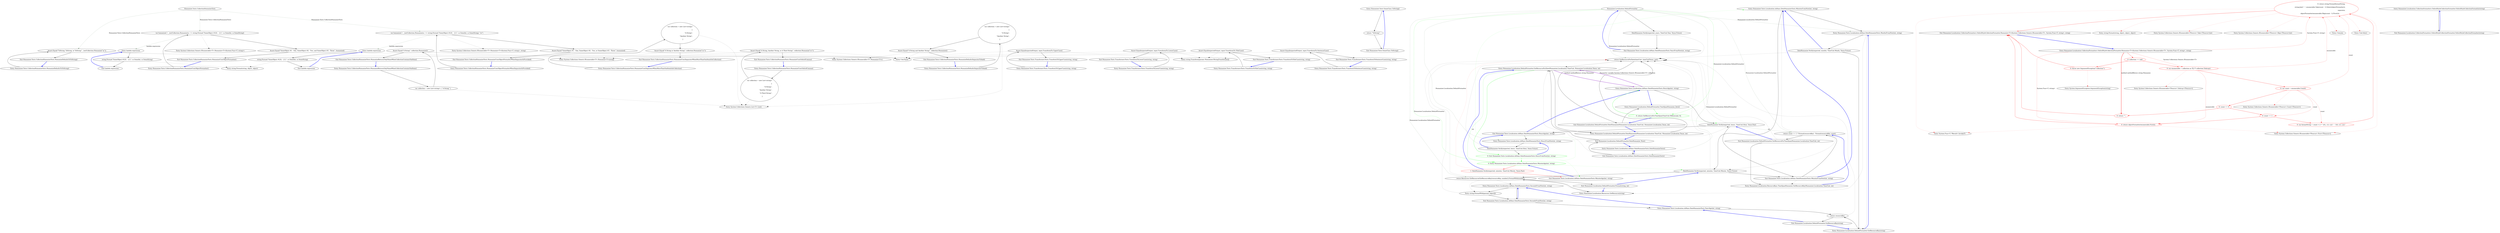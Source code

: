 digraph  {
n43 [label="Humanizer.Tests.CollectionHumanizeTests", span=""];
n0 [cluster="Humanizer.Tests.SomeClass.ToString()", label="Entry Humanizer.Tests.SomeClass.ToString()", span="9-9"];
n1 [cluster="Humanizer.Tests.SomeClass.ToString()", label="return ''ToString'';", span="11-11"];
n2 [cluster="Humanizer.Tests.SomeClass.ToString()", label="Exit Humanizer.Tests.SomeClass.ToString()", span="9-9"];
n3 [cluster="Humanizer.Tests.CollectionHumanizeTests.HumanizeReturnsOnlyNameWhenCollectionContainsOneItem()", label="Entry Humanizer.Tests.CollectionHumanizeTests.HumanizeReturnsOnlyNameWhenCollectionContainsOneItem()", span="19-19"];
n4 [cluster="Humanizer.Tests.CollectionHumanizeTests.HumanizeReturnsOnlyNameWhenCollectionContainsOneItem()", label="var collection = new List<string> { ''A String'' }", span="21-21"];
n5 [cluster="Humanizer.Tests.CollectionHumanizeTests.HumanizeReturnsOnlyNameWhenCollectionContainsOneItem()", label="Assert.Equal(''A String'', collection.Humanize())", span="23-23"];
n7 [cluster="System.Collections.Generic.List<T>.List()", label="Entry System.Collections.Generic.List<T>.List()", span="0-0"];
n6 [cluster="Humanizer.Tests.CollectionHumanizeTests.HumanizeReturnsOnlyNameWhenCollectionContainsOneItem()", label="Exit Humanizer.Tests.CollectionHumanizeTests.HumanizeReturnsOnlyNameWhenCollectionContainsOneItem()", span="19-19"];
n8 [cluster="System.Collections.Generic.IEnumerable<T>.Humanize<T>()", label="Entry System.Collections.Generic.IEnumerable<T>.Humanize<T>()", span="17-17"];
n9 [cluster="Unk.Equal", label="Entry Unk.Equal", span=""];
n10 [cluster="Humanizer.Tests.CollectionHumanizeTests.HumanizeUsesSeparatorWhenMoreThanOneItemIsInCollection()", label="Entry Humanizer.Tests.CollectionHumanizeTests.HumanizeUsesSeparatorWhenMoreThanOneItemIsInCollection()", span="27-27"];
n11 [cluster="Humanizer.Tests.CollectionHumanizeTests.HumanizeUsesSeparatorWhenMoreThanOneItemIsInCollection()", label="var collection = new List<string>\r\n            {\r\n                ''A String'',\r\n                ''Another String'',\r\n            }", span="29-33"];
n12 [cluster="Humanizer.Tests.CollectionHumanizeTests.HumanizeUsesSeparatorWhenMoreThanOneItemIsInCollection()", label="Assert.Equal(''A String or Another String'', collection.Humanize(''or''))", span="35-35"];
n13 [cluster="Humanizer.Tests.CollectionHumanizeTests.HumanizeUsesSeparatorWhenMoreThanOneItemIsInCollection()", label="Exit Humanizer.Tests.CollectionHumanizeTests.HumanizeUsesSeparatorWhenMoreThanOneItemIsInCollection()", span="27-27"];
n14 [cluster="System.Collections.Generic.IEnumerable<T>.Humanize<T>(string)", label="Entry System.Collections.Generic.IEnumerable<T>.Humanize<T>(string)", span="40-40"];
n15 [cluster="Humanizer.Tests.CollectionHumanizeTests.HumanizeDefaultsSeparatorToAnd()", label="Entry Humanizer.Tests.CollectionHumanizeTests.HumanizeDefaultsSeparatorToAnd()", span="39-39"];
n16 [cluster="Humanizer.Tests.CollectionHumanizeTests.HumanizeDefaultsSeparatorToAnd()", label="var collection = new List<string>\r\n            {\r\n                ''A String'',\r\n                ''Another String'',\r\n            }", span="41-45"];
n17 [cluster="Humanizer.Tests.CollectionHumanizeTests.HumanizeDefaultsSeparatorToAnd()", label="Assert.Equal(''A String and Another String'', collection.Humanize())", span="47-47"];
n18 [cluster="Humanizer.Tests.CollectionHumanizeTests.HumanizeDefaultsSeparatorToAnd()", label="Exit Humanizer.Tests.CollectionHumanizeTests.HumanizeDefaultsSeparatorToAnd()", span="39-39"];
n19 [cluster="Humanizer.Tests.CollectionHumanizeTests.HumanizeUsesOxfordComma()", label="Entry Humanizer.Tests.CollectionHumanizeTests.HumanizeUsesOxfordComma()", span="51-51"];
n20 [cluster="Humanizer.Tests.CollectionHumanizeTests.HumanizeUsesOxfordComma()", label="var collection = new List<string>\r\n            {\r\n                ''A String'',\r\n                ''Another String'',\r\n                ''A Third String'',\r\n            }", span="53-58"];
n21 [cluster="Humanizer.Tests.CollectionHumanizeTests.HumanizeUsesOxfordComma()", label="Assert.Equal(''A String, Another String, or A Third String'', collection.Humanize(''or''))", span="60-60"];
n22 [cluster="Humanizer.Tests.CollectionHumanizeTests.HumanizeUsesOxfordComma()", label="Exit Humanizer.Tests.CollectionHumanizeTests.HumanizeUsesOxfordComma()", span="51-51"];
n23 [cluster="Humanizer.Tests.CollectionHumanizeTests.HumanizeDefaultsToToString()", label="Entry Humanizer.Tests.CollectionHumanizeTests.HumanizeDefaultsToToString()", span="71-71"];
n24 [cluster="Humanizer.Tests.CollectionHumanizeTests.HumanizeDefaultsToToString()", label="Assert.Equal(''ToString, ToString, or ToString'', _testCollection.Humanize(''or''))", span="73-73"];
n25 [cluster="Humanizer.Tests.CollectionHumanizeTests.HumanizeDefaultsToToString()", label="Exit Humanizer.Tests.CollectionHumanizeTests.HumanizeDefaultsToToString()", span="71-71"];
n26 [cluster="Humanizer.Tests.CollectionHumanizeTests.HumanizeUsesObjectFormatter()", label="Entry Humanizer.Tests.CollectionHumanizeTests.HumanizeUsesObjectFormatter()", span="77-77"];
n27 [cluster="Humanizer.Tests.CollectionHumanizeTests.HumanizeUsesObjectFormatter()", label="var humanized = _testCollection.Humanize(sc => string.Format(''SomeObject #{0} - {1}'', sc.SomeInt, sc.SomeString))", span="79-79"];
n28 [cluster="Humanizer.Tests.CollectionHumanizeTests.HumanizeUsesObjectFormatter()", label="Assert.Equal(''SomeObject #1 - One, SomeObject #2 - Two, and SomeObject #3 - Three'', humanized)", span="80-80"];
n30 [cluster="System.Collections.Generic.IEnumerable<T>.Humanize<T>(System.Func<T, string>)", label="Entry System.Collections.Generic.IEnumerable<T>.Humanize<T>(System.Func<T, string>)", span="27-27"];
n31 [cluster="lambda expression", label="Entry lambda expression", span="79-79"];
n29 [cluster="Humanizer.Tests.CollectionHumanizeTests.HumanizeUsesObjectFormatter()", label="Exit Humanizer.Tests.CollectionHumanizeTests.HumanizeUsesObjectFormatter()", span="77-77"];
n32 [cluster="lambda expression", label="string.Format(''SomeObject #{0} - {1}'', sc.SomeInt, sc.SomeString)", span="79-79"];
n33 [cluster="lambda expression", label="Exit lambda expression", span="79-79"];
n34 [cluster="string.Format(string, object, object)", label="Entry string.Format(string, object, object)", span="0-0"];
n35 [cluster="Humanizer.Tests.CollectionHumanizeTests.HumanizeUsesObjectFormatterWhenSeparatorIsProvided()", label="Entry Humanizer.Tests.CollectionHumanizeTests.HumanizeUsesObjectFormatterWhenSeparatorIsProvided()", span="84-84"];
n36 [cluster="Humanizer.Tests.CollectionHumanizeTests.HumanizeUsesObjectFormatterWhenSeparatorIsProvided()", label="var humanized = _testCollection.Humanize(sc => string.Format(''SomeObject #{0} - {1}'', sc.SomeInt, sc.SomeString), ''or'')", span="86-86"];
n37 [cluster="Humanizer.Tests.CollectionHumanizeTests.HumanizeUsesObjectFormatterWhenSeparatorIsProvided()", label="Assert.Equal(''SomeObject #1 - One, SomeObject #2 - Two, or SomeObject #3 - Three'', humanized)", span="87-87"];
n39 [cluster="System.Collections.Generic.IEnumerable<T>.Humanize<T>(System.Func<T, string>, string)", label="Entry System.Collections.Generic.IEnumerable<T>.Humanize<T>(System.Func<T, string>, string)", span="51-51"];
n40 [cluster="lambda expression", label="Entry lambda expression", span="86-86"];
n38 [cluster="Humanizer.Tests.CollectionHumanizeTests.HumanizeUsesObjectFormatterWhenSeparatorIsProvided()", label="Exit Humanizer.Tests.CollectionHumanizeTests.HumanizeUsesObjectFormatterWhenSeparatorIsProvided()", span="84-84"];
n41 [cluster="lambda expression", label="string.Format(''SomeObject #{0} - {1}'', sc.SomeInt, sc.SomeString)", span="86-86"];
n42 [cluster="lambda expression", label="Exit lambda expression", span="86-86"];
m0_18 [cluster="Humanizer.Tests.Localisation.zhHans.DateHumanizeTests.MinutesFromNow(int, string)", file="DefaultCollectionFormatter.cs", label="Entry Humanizer.Tests.Localisation.zhHans.DateHumanizeTests.MinutesFromNow(int, string)", span="55-55"];
m0_24 [cluster="Humanizer.Tests.Localisation.zhHans.DateHumanizeTests.MonthsFromNow(int, string)", file="DefaultCollectionFormatter.cs", label="Entry Humanizer.Tests.Localisation.zhHans.DateHumanizeTests.MonthsFromNow(int, string)", span="71-71"];
m0_25 [cluster="Humanizer.Tests.Localisation.zhHans.DateHumanizeTests.MonthsFromNow(int, string)", file="DefaultCollectionFormatter.cs", label="DateHumanize.Verify(expected, months, TimeUnit.Month, Tense.Future)", span="73-73"];
m0_30 [cluster="Humanizer.Tests.Localisation.zhHans.DateHumanizeTests.SecondsFromNow(int, string)", file="DefaultCollectionFormatter.cs", label="Entry Humanizer.Tests.Localisation.zhHans.DateHumanizeTests.SecondsFromNow(int, string)", span="87-87"];
m0_32 [cluster="Humanizer.Tests.Localisation.zhHans.DateHumanizeTests.SecondsFromNow(int, string)", file="DefaultCollectionFormatter.cs", label="Exit Humanizer.Tests.Localisation.zhHans.DateHumanizeTests.SecondsFromNow(int, string)", span="87-87"];
m0_33 [cluster="Humanizer.Tests.Localisation.zhHans.DateHumanizeTests.YearsAgo(int, string)", file="DefaultCollectionFormatter.cs", label="Entry Humanizer.Tests.Localisation.zhHans.DateHumanizeTests.YearsAgo(int, string)", span="95-95"];
m0_31 [cluster="string.FormatWith(params object[])", file="DefaultCollectionFormatter.cs", label="Entry string.FormatWith(params object[])", span="15-15"];
m0_21 [cluster="Humanizer.Localisation.DefaultFormatter.GetResourceForTimeSpan(Humanizer.Localisation.TimeUnit, int)", file="DefaultCollectionFormatter.cs", label="return count == 1 ? Format(resourceKey) : Format(resourceKey, count);", span="44-44"];
m0_22 [cluster="Humanizer.Localisation.DefaultFormatter.GetResourceForTimeSpan(Humanizer.Localisation.TimeUnit, int)", file="DefaultCollectionFormatter.cs", label="Exit Humanizer.Localisation.DefaultFormatter.GetResourceForTimeSpan(Humanizer.Localisation.TimeUnit, int)", span="41-41"];
m0_23 [cluster="Humanizer.Localisation.ResourceKeys.TimeSpanHumanize.GetResourceKey(Humanizer.Localisation.TimeUnit, int)", file="DefaultCollectionFormatter.cs", label="Entry Humanizer.Localisation.ResourceKeys.TimeSpanHumanize.GetResourceKey(Humanizer.Localisation.TimeUnit, int)", span="19-19"];
m0_2 [cluster="Humanizer.Localisation.DefaultFormatter.DateHumanize_Now()", file="DefaultCollectionFormatter.cs", label="Exit Humanizer.Localisation.DefaultFormatter.DateHumanize_Now()", span="11-11"];
m0_3 [cluster="Humanizer.Localisation.DefaultFormatter.GetResourceForDate(Humanizer.Localisation.TimeUnit, Humanizer.Localisation.Tense, int)", file="DefaultCollectionFormatter.cs", label="Entry Humanizer.Localisation.DefaultFormatter.GetResourceForDate(Humanizer.Localisation.TimeUnit, Humanizer.Localisation.Tense, int)", span="35-35"];
m0_4 [cluster="Humanizer.Localisation.DefaultFormatter.DateHumanize(Humanizer.Localisation.TimeUnit, Humanizer.Localisation.Tense, int)", file="DefaultCollectionFormatter.cs", label="Entry Humanizer.Localisation.DefaultFormatter.DateHumanize(Humanizer.Localisation.TimeUnit, Humanizer.Localisation.Tense, int)", span="16-16"];
m0_11 [cluster="Humanizer.Tests.Localisation.zhHans.DateHumanizeTests.HoursAgo(int, string)", file="DefaultCollectionFormatter.cs", label="Exit Humanizer.Tests.Localisation.zhHans.DateHumanizeTests.HoursAgo(int, string)", span="30-30"];
m0_12 [cluster="Humanizer.Tests.Localisation.zhHans.DateHumanizeTests.HoursFromNow(int, string)", file="DefaultCollectionFormatter.cs", label="Entry Humanizer.Tests.Localisation.zhHans.DateHumanizeTests.HoursFromNow(int, string)", span="38-38"];
m0_13 [cluster="Humanizer.Tests.Localisation.zhHans.DateHumanizeTests.HoursFromNow(int, string)", file="DefaultCollectionFormatter.cs", label="DateHumanize.Verify(expected, hours, TimeUnit.Hour, Tense.Future)", span="40-40"];
m0_26 [cluster="Humanizer.Localisation.DefaultFormatter.GetResourceKey(string)", file="DefaultCollectionFormatter.cs", label="Entry Humanizer.Localisation.DefaultFormatter.GetResourceKey(string)", span="62-62"];
m0_0 [cluster="Humanizer.Tests.Localisation.zhHans.DateHumanizeTests.DateHumanizeTests()", file="DefaultCollectionFormatter.cs", label="Entry Humanizer.Tests.Localisation.zhHans.DateHumanizeTests.DateHumanizeTests()", span="7-7"];
m0_1 [cluster="Humanizer.Tests.Localisation.zhHans.DateHumanizeTests.DateHumanizeTests()", file="DefaultCollectionFormatter.cs", label="Exit Humanizer.Tests.Localisation.zhHans.DateHumanizeTests.DateHumanizeTests()", span="7-7"];
m0_27 [cluster="Humanizer.Localisation.Resources.GetResource(string)", file="DefaultCollectionFormatter.cs", label="Entry Humanizer.Localisation.Resources.GetResource(string)", span="16-16"];
m0_28 [cluster="Humanizer.Localisation.DefaultFormatter.Format(string, int)", file="DefaultCollectionFormatter.cs", label="return Resources.GetResource(GetResourceKey(resourceKey, number)).FormatWith(number);", span="54-54"];
m0_29 [cluster="Humanizer.Localisation.DefaultFormatter.Format(string, int)", file="DefaultCollectionFormatter.cs", label="Exit Humanizer.Localisation.DefaultFormatter.Format(string, int)", span="52-52"];
m0_5 [cluster="Humanizer.Localisation.DefaultFormatter.DateHumanize(Humanizer.Localisation.TimeUnit, Humanizer.Localisation.Tense, int)", file="DefaultCollectionFormatter.cs", label="return GetResourceForDate(timeUnit, timeUnitTense, unit);", span="18-18"];
m0_36 [cluster="Humanizer.Tests.Localisation.zhHans.DateHumanizeTests.YearsFromNow(int, string)", file="DefaultCollectionFormatter.cs", label="Humanizer.Localisation.DefaultFormatter", span=""];
m0_37 [cluster="Humanizer.Tests.Localisation.zhHans.DateHumanizeTests.YearsFromNow(int, string)", file="DefaultCollectionFormatter.cs", label="DateHumanize.Verify(expected, years, TimeUnit.Year, Tense.Future)", span="105-105"];
m0_38 [cluster="Humanizer.Tests.Localisation.zhHans.DateHumanizeTests.YearsFromNow(int, string)", file="DefaultCollectionFormatter.cs", label="Exit Humanizer.Tests.Localisation.zhHans.DateHumanizeTests.YearsFromNow(int, string)", span="103-103"];
m0_17 [cluster="Humanizer.Tests.Localisation.zhHans.DateHumanizeTests.MinutesAgo(int, string)", file="DefaultCollectionFormatter.cs", label="Exit Humanizer.Tests.Localisation.zhHans.DateHumanizeTests.MinutesAgo(int, string)", span="47-47"];
m0_6 [cluster="Humanizer.Localisation.DefaultFormatter.DateHumanize(Humanizer.Localisation.TimeUnit, Humanizer.Localisation.Tense, int)", file="DefaultCollectionFormatter.cs", label="Exit Humanizer.Localisation.DefaultFormatter.DateHumanize(Humanizer.Localisation.TimeUnit, Humanizer.Localisation.Tense, int)", span="16-16"];
m0_7 [cluster="Humanizer.Localisation.DefaultFormatter.TimeSpanHumanize_Zero()", file="DefaultCollectionFormatter.cs", label="Entry Humanizer.Localisation.DefaultFormatter.TimeSpanHumanize_Zero()", span="25-25"];
m0_8 [cluster="Humanizer.Localisation.DefaultFormatter.TimeSpanHumanize_Zero()", color=green, community=0, file="DefaultCollectionFormatter.cs", label="0: return GetResourceForTimeSpan(TimeUnit.Millisecond, 0);", span="27-27"];
m0_9 [cluster="Humanizer.Tests.Localisation.zhHans.DateHumanizeTests.HoursAgo(int, string)", file="DefaultCollectionFormatter.cs", label="Entry Humanizer.Tests.Localisation.zhHans.DateHumanizeTests.HoursAgo(int, string)", span="30-30"];
m0_14 [cluster="Humanizer.Tests.Localisation.zhHans.DateHumanizeTests.HoursFromNow(int, string)", color=green, community=0, file="DefaultCollectionFormatter.cs", label="0: Exit Humanizer.Tests.Localisation.zhHans.DateHumanizeTests.HoursFromNow(int, string)", span="38-38"];
m0_15 [cluster="Humanizer.Tests.Localisation.zhHans.DateHumanizeTests.MinutesAgo(int, string)", color=green, community=0, file="DefaultCollectionFormatter.cs", label="0: Entry Humanizer.Tests.Localisation.zhHans.DateHumanizeTests.MinutesAgo(int, string)", span="47-47"];
m0_16 [cluster="Humanizer.Tests.Localisation.zhHans.DateHumanizeTests.MinutesAgo(int, string)", color=red, community=0, file="DefaultCollectionFormatter.cs", label="1: DateHumanize.Verify(expected, minutes, TimeUnit.Minute, Tense.Past)", span="49-49"];
m0_34 [cluster="Humanizer.Localisation.DefaultFormatter.GetResourceKey(string)", file="DefaultCollectionFormatter.cs", label="return resourceKey;", span="64-64"];
m0_35 [cluster="Humanizer.Localisation.DefaultFormatter.GetResourceKey(string)", file="DefaultCollectionFormatter.cs", label="Exit Humanizer.Localisation.DefaultFormatter.GetResourceKey(string)", span="62-62"];
m0_19 [cluster="Humanizer.Tests.Localisation.zhHans.DateHumanizeTests.MinutesFromNow(int, string)", file="DefaultCollectionFormatter.cs", label="DateHumanize.Verify(expected, minutes, TimeUnit.Minute, Tense.Future)", span="57-57"];
m0_10 [cluster="Humanizer.Tests.Localisation.zhHans.DateHumanizeTests.HoursAgo(int, string)", file="DefaultCollectionFormatter.cs", label="DateHumanize.Verify(expected, hours, TimeUnit.Hour, Tense.Past)", span="32-32"];
m0_20 [cluster="Humanizer.Tests.Localisation.zhHans.DateHumanizeTests.MinutesFromNow(int, string)", file="DefaultCollectionFormatter.cs", label="Exit Humanizer.Tests.Localisation.zhHans.DateHumanizeTests.MinutesFromNow(int, string)", span="55-55"];
m1_23 [cluster="string.Format(string, object, object, object)", file="OxfordStyleCollectionFormatter.cs", label="Entry string.Format(string, object, object, object)", span="0-0"];
m1_19 [cluster="System.Collections.Generic.IEnumerable<TSource>.Take<TSource>(int)", file="OxfordStyleCollectionFormatter.cs", label="Entry System.Collections.Generic.IEnumerable<TSource>.Take<TSource>(int)", span="0-0"];
m1_22 [cluster="System.Collections.Generic.IEnumerable<TSource>.Skip<TSource>(int)", file="OxfordStyleCollectionFormatter.cs", label="Entry System.Collections.Generic.IEnumerable<TSource>.Skip<TSource>(int)", span="0-0"];
m1_18 [cluster="System.Func<T, TResult>.Invoke(T)", file="OxfordStyleCollectionFormatter.cs", label="Entry System.Func<T, TResult>.Invoke(T)", span="0-0"];
m1_14 [cluster="System.ArgumentException.ArgumentException(string)", file="OxfordStyleCollectionFormatter.cs", label="Entry System.ArgumentException.ArgumentException(string)", span="0-0"];
m1_2 [cluster="Humanizer.Localisation.CollectionFormatters.OxfordStyleCollectionFormatter.Humanize<T>(System.Collections.Generic.IEnumerable<T>, System.Func<T, string>, string)", file="OxfordStyleCollectionFormatter.cs", label="Entry Humanizer.Localisation.CollectionFormatters.OxfordStyleCollectionFormatter.Humanize<T>(System.Collections.Generic.IEnumerable<T>, System.Func<T, string>, string)", span="13-13"];
m1_3 [cluster="Humanizer.Localisation.CollectionFormatters.OxfordStyleCollectionFormatter.Humanize<T>(System.Collections.Generic.IEnumerable<T>, System.Func<T, string>, string)", color=red, community=0, file="OxfordStyleCollectionFormatter.cs", label="0: collection == null", span="15-15"];
m1_5 [cluster="Humanizer.Localisation.CollectionFormatters.OxfordStyleCollectionFormatter.Humanize<T>(System.Collections.Generic.IEnumerable<T>, System.Func<T, string>, string)", color=red, community=0, file="OxfordStyleCollectionFormatter.cs", label="0: var enumerable = collection as T[] ?? collection.ToArray()", span="18-18"];
m1_10 [cluster="Humanizer.Localisation.CollectionFormatters.OxfordStyleCollectionFormatter.Humanize<T>(System.Collections.Generic.IEnumerable<T>, System.Func<T, string>, string)", color=red, community=0, file="OxfordStyleCollectionFormatter.cs", label="0: return objectFormatter(enumerable.First());", span="26-26"];
m1_12 [cluster="Humanizer.Localisation.CollectionFormatters.OxfordStyleCollectionFormatter.Humanize<T>(System.Collections.Generic.IEnumerable<T>, System.Func<T, string>, string)", color=red, community=1, file="OxfordStyleCollectionFormatter.cs", label="0: return string.Format(formatString,\r\n                string.Join('', '', enumerable.Take(count - 1).Select(objectFormatter)),\r\n                separator,\r\n                objectFormatter(enumerable.Skip(count - 1).First()));", span="30-33"];
m1_4 [cluster="Humanizer.Localisation.CollectionFormatters.OxfordStyleCollectionFormatter.Humanize<T>(System.Collections.Generic.IEnumerable<T>, System.Func<T, string>, string)", color=red, community=0, file="OxfordStyleCollectionFormatter.cs", label="0: throw new ArgumentException(''collection'');", span="16-16"];
m1_6 [cluster="Humanizer.Localisation.CollectionFormatters.OxfordStyleCollectionFormatter.Humanize<T>(System.Collections.Generic.IEnumerable<T>, System.Func<T, string>, string)", color=red, community=0, file="OxfordStyleCollectionFormatter.cs", label="0: var count = enumerable.Count()", span="20-20"];
m1_7 [cluster="Humanizer.Localisation.CollectionFormatters.OxfordStyleCollectionFormatter.Humanize<T>(System.Collections.Generic.IEnumerable<T>, System.Func<T, string>, string)", color=red, community=0, file="OxfordStyleCollectionFormatter.cs", label="0: count == 0", span="22-22"];
m1_9 [cluster="Humanizer.Localisation.CollectionFormatters.OxfordStyleCollectionFormatter.Humanize<T>(System.Collections.Generic.IEnumerable<T>, System.Func<T, string>, string)", color=red, community=0, file="OxfordStyleCollectionFormatter.cs", label="0: count == 1", span="25-25"];
m1_11 [cluster="Humanizer.Localisation.CollectionFormatters.OxfordStyleCollectionFormatter.Humanize<T>(System.Collections.Generic.IEnumerable<T>, System.Func<T, string>, string)", color=red, community=0, file="OxfordStyleCollectionFormatter.cs", label="0: var formatString = count > 2 ? ''{0}, {1} {2}'' : ''{0} {1} {2}''", span="28-28"];
m1_8 [cluster="Humanizer.Localisation.CollectionFormatters.OxfordStyleCollectionFormatter.Humanize<T>(System.Collections.Generic.IEnumerable<T>, System.Func<T, string>, string)", color=red, community=0, file="OxfordStyleCollectionFormatter.cs", label="0: return '''';", span="23-23"];
m1_13 [cluster="Humanizer.Localisation.CollectionFormatters.OxfordStyleCollectionFormatter.Humanize<T>(System.Collections.Generic.IEnumerable<T>, System.Func<T, string>, string)", file="OxfordStyleCollectionFormatter.cs", label="Exit Humanizer.Localisation.CollectionFormatters.OxfordStyleCollectionFormatter.Humanize<T>(System.Collections.Generic.IEnumerable<T>, System.Func<T, string>, string)", span="13-13"];
m1_21 [cluster="Unk.Join", file="OxfordStyleCollectionFormatter.cs", label="Entry Unk.Join", span=""];
m1_17 [cluster="System.Collections.Generic.IEnumerable<TSource>.First<TSource>()", file="OxfordStyleCollectionFormatter.cs", label="Entry System.Collections.Generic.IEnumerable<TSource>.First<TSource>()", span="0-0"];
m1_15 [cluster="System.Collections.Generic.IEnumerable<TSource>.ToArray<TSource>()", file="OxfordStyleCollectionFormatter.cs", label="Entry System.Collections.Generic.IEnumerable<TSource>.ToArray<TSource>()", span="0-0"];
m1_0 [cluster="Humanizer.Localisation.CollectionFormatters.OxfordStyleCollectionFormatter.OxfordStyleCollectionFormatter(string)", file="OxfordStyleCollectionFormatter.cs", label="Entry Humanizer.Localisation.CollectionFormatters.OxfordStyleCollectionFormatter.OxfordStyleCollectionFormatter(string)", span="8-8"];
m1_1 [cluster="Humanizer.Localisation.CollectionFormatters.OxfordStyleCollectionFormatter.OxfordStyleCollectionFormatter(string)", file="OxfordStyleCollectionFormatter.cs", label="Exit Humanizer.Localisation.CollectionFormatters.OxfordStyleCollectionFormatter.OxfordStyleCollectionFormatter(string)", span="8-8"];
m1_16 [cluster="System.Collections.Generic.IEnumerable<TSource>.Count<TSource>()", file="OxfordStyleCollectionFormatter.cs", label="Entry System.Collections.Generic.IEnumerable<TSource>.Count<TSource>()", span="0-0"];
m1_20 [cluster="Unk.Select", file="OxfordStyleCollectionFormatter.cs", label="Entry Unk.Select", span=""];
m3_11 [cluster="Humanizer.Tests.TransformersTests.TransformToUpperCase(string, string)", file="StringHumanizeTests.cs", label="Entry Humanizer.Tests.TransformersTests.TransformToUpperCase(string, string)", span="43-43"];
m3_12 [cluster="Humanizer.Tests.TransformersTests.TransformToUpperCase(string, string)", file="StringHumanizeTests.cs", label="Assert.Equal(expectedOutput, input.Transform(To.UpperCase))", span="45-45"];
m3_13 [cluster="Humanizer.Tests.TransformersTests.TransformToUpperCase(string, string)", file="StringHumanizeTests.cs", label="Exit Humanizer.Tests.TransformersTests.TransformToUpperCase(string, string)", span="43-43"];
m3_3 [cluster="string.Transform(params Humanizer.IStringTransformer[])", file="StringHumanizeTests.cs", label="Entry string.Transform(params Humanizer.IStringTransformer[])", span="15-15"];
m3_5 [cluster="Humanizer.Tests.TransformersTests.TransformToLowerCase(string, string)", file="StringHumanizeTests.cs", label="Entry Humanizer.Tests.TransformersTests.TransformToLowerCase(string, string)", span="25-25"];
m3_6 [cluster="Humanizer.Tests.TransformersTests.TransformToLowerCase(string, string)", file="StringHumanizeTests.cs", label="Assert.Equal(expectedOutput, input.Transform(To.LowerCase))", span="27-27"];
m3_7 [cluster="Humanizer.Tests.TransformersTests.TransformToLowerCase(string, string)", file="StringHumanizeTests.cs", label="Exit Humanizer.Tests.TransformersTests.TransformToLowerCase(string, string)", span="25-25"];
m3_0 [cluster="Humanizer.Tests.TransformersTests.TransformToTitleCase(string, string)", file="StringHumanizeTests.cs", label="Entry Humanizer.Tests.TransformersTests.TransformToTitleCase(string, string)", span="15-15"];
m3_1 [cluster="Humanizer.Tests.TransformersTests.TransformToTitleCase(string, string)", file="StringHumanizeTests.cs", label="Assert.Equal(expectedOutput, input.Transform(To.TitleCase))", span="17-17"];
m3_2 [cluster="Humanizer.Tests.TransformersTests.TransformToTitleCase(string, string)", file="StringHumanizeTests.cs", label="Exit Humanizer.Tests.TransformersTests.TransformToTitleCase(string, string)", span="15-15"];
m3_8 [cluster="Humanizer.Tests.TransformersTests.TransformToSentenceCase(string, string)", file="StringHumanizeTests.cs", label="Entry Humanizer.Tests.TransformersTests.TransformToSentenceCase(string, string)", span="34-34"];
m3_9 [cluster="Humanizer.Tests.TransformersTests.TransformToSentenceCase(string, string)", file="StringHumanizeTests.cs", label="Assert.Equal(expectedOutput, input.Transform(To.SentenceCase))", span="36-36"];
m3_10 [cluster="Humanizer.Tests.TransformersTests.TransformToSentenceCase(string, string)", file="StringHumanizeTests.cs", label="Exit Humanizer.Tests.TransformersTests.TransformToSentenceCase(string, string)", span="34-34"];
n43 -> n24  [color=darkseagreen4, key=1, label="Humanizer.Tests.CollectionHumanizeTests", style=dashed];
n43 -> n27  [color=darkseagreen4, key=1, label="Humanizer.Tests.CollectionHumanizeTests", style=dashed];
n43 -> n36  [color=darkseagreen4, key=1, label="Humanizer.Tests.CollectionHumanizeTests", style=dashed];
n0 -> n1  [key=0, style=solid];
n1 -> n2  [key=0, style=solid];
n2 -> n0  [color=blue, key=0, style=bold];
n3 -> n4  [key=0, style=solid];
n4 -> n5  [key=0, style=solid];
n4 -> n7  [key=2, style=dotted];
n5 -> n6  [key=0, style=solid];
n5 -> n8  [key=2, style=dotted];
n5 -> n9  [key=2, style=dotted];
n6 -> n3  [color=blue, key=0, style=bold];
n10 -> n11  [key=0, style=solid];
n11 -> n12  [key=0, style=solid];
n11 -> n7  [key=2, style=dotted];
n12 -> n13  [key=0, style=solid];
n12 -> n14  [key=2, style=dotted];
n12 -> n9  [key=2, style=dotted];
n13 -> n10  [color=blue, key=0, style=bold];
n15 -> n16  [key=0, style=solid];
n16 -> n17  [key=0, style=solid];
n16 -> n7  [key=2, style=dotted];
n17 -> n18  [key=0, style=solid];
n17 -> n8  [key=2, style=dotted];
n17 -> n9  [key=2, style=dotted];
n18 -> n15  [color=blue, key=0, style=bold];
n19 -> n20  [key=0, style=solid];
n20 -> n21  [key=0, style=solid];
n20 -> n7  [key=2, style=dotted];
n21 -> n22  [key=0, style=solid];
n21 -> n14  [key=2, style=dotted];
n21 -> n9  [key=2, style=dotted];
n22 -> n19  [color=blue, key=0, style=bold];
n23 -> n24  [key=0, style=solid];
n24 -> n25  [key=0, style=solid];
n24 -> n14  [key=2, style=dotted];
n24 -> n9  [key=2, style=dotted];
n25 -> n23  [color=blue, key=0, style=bold];
n26 -> n27  [key=0, style=solid];
n27 -> n28  [key=0, style=solid];
n27 -> n30  [key=2, style=dotted];
n27 -> n31  [color=darkseagreen4, key=1, label="lambda expression", style=dashed];
n28 -> n29  [key=0, style=solid];
n28 -> n9  [key=2, style=dotted];
n31 -> n32  [key=0, style=solid];
n29 -> n26  [color=blue, key=0, style=bold];
n32 -> n33  [key=0, style=solid];
n32 -> n34  [key=2, style=dotted];
n33 -> n31  [color=blue, key=0, style=bold];
n35 -> n36  [key=0, style=solid];
n36 -> n37  [key=0, style=solid];
n36 -> n39  [key=2, style=dotted];
n36 -> n40  [color=darkseagreen4, key=1, label="lambda expression", style=dashed];
n37 -> n38  [key=0, style=solid];
n37 -> n9  [key=2, style=dotted];
n40 -> n41  [key=0, style=solid];
n38 -> n35  [color=blue, key=0, style=bold];
n41 -> n42  [key=0, style=solid];
n41 -> n34  [key=2, style=dotted];
n42 -> n40  [color=blue, key=0, style=bold];
m0_18 -> m0_24  [key=0, style=solid];
m0_18 -> m0_19  [key=0, style=solid];
m0_24 -> m0_25  [key=0, style=solid];
m0_24 -> m0_26  [key=2, style=dotted];
m0_24 -> m0_27  [key=2, style=dotted];
m0_25 -> m0_18  [color=blue, key=0, style=bold];
m0_25 -> m0_26  [key=0, style=solid];
m0_25 -> m0_5  [key=2, style=dotted];
m0_30 -> m0_32  [key=0, style=solid];
m0_30 -> m0_31  [key=0, style=solid];
m0_32 -> m0_33  [key=0, style=solid];
m0_32 -> m0_30  [color=blue, key=0, style=bold];
m0_33 -> m0_30  [color=blue, key=0, style=bold];
m0_33 -> m0_34  [key=0, style=solid];
m0_31 -> m0_32  [key=0, style=solid];
m0_31 -> m0_5  [key=2, style=dotted];
m0_21 -> m0_22  [key=0, style=solid];
m0_21 -> m0_18  [key=2, style=dotted];
m0_21 -> m0_19  [key=2, style=dotted];
m0_22 -> m0_23  [key=0, style=solid];
m0_22 -> m0_5  [key=2, style=dotted];
m0_22 -> m0_10  [color=blue, key=0, style=bold];
m0_23 -> m0_21  [color=blue, key=0, style=bold];
m0_2 -> m0_3  [key=0, style=solid];
m0_2 -> m0_0  [color=blue, key=0, style=bold];
m0_3 -> m0_4  [key=0, style=solid];
m0_3 -> m0_5  [key=2, style=dotted];
m0_3 -> m0_9  [color=darkorchid, key=3, label="method methodReturn string Humanize", style=bold];
m0_3 -> m0_14  [color=green, key=0, style=solid];
m0_3 -> m0_15  [color=green, key=1, label=int, style=dashed];
m0_4 -> m0_2  [color=blue, key=0, style=bold];
m0_4 -> m0_5  [key=0, style=solid];
m0_11 -> m0_12  [key=0, style=solid];
m0_11 -> m0_9  [color=blue, key=0, style=bold];
m0_12 -> m0_10  [key=2, style=dotted];
m0_12 -> m0_13  [key=0, style=solid];
m0_13 -> m0_11  [color=blue, key=0, style=bold];
m0_13 -> m0_14  [key=0, style=solid];
m0_13 -> m0_5  [key=2, style=dotted];
m0_26 -> m0_24  [color=blue, key=0, style=bold];
m0_26 -> m0_34  [key=0, style=solid];
m0_0 -> m0_1  [key=0, style=solid];
m0_1 -> m0_3  [key=2, style=dotted];
m0_1 -> m0_2  [key=0, style=solid];
m0_1 -> m0_0  [color=blue, key=0, style=bold];
m0_27 -> m0_28  [key=0, style=solid];
m0_28 -> m0_29  [key=0, style=solid];
m0_28 -> m0_5  [key=2, style=dotted];
m0_28 -> m0_30  [key=2, style=dotted];
m0_28 -> m0_27  [key=2, style=dotted];
m0_28 -> m0_31  [key=2, style=dotted];
m0_29 -> m0_27  [color=blue, key=0, style=bold];
m0_29 -> m0_19  [color=blue, key=0, style=bold];
m0_5 -> m0_3  [key=2, style=dotted];
m0_5 -> m0_6  [key=0, style=solid];
m0_36 -> m0_37  [key=0, style=solid];
m0_36 -> m0_8  [color=green, key=1, label="Humanizer.Localisation.DefaultFormatter", style=dashed];
m0_36 -> m0_15  [color=green, key=1, label="Humanizer.Localisation.DefaultFormatter", style=dashed];
m0_36 -> m0_1  [color=darkseagreen4, key=1, label="Humanizer.Localisation.DefaultFormatter", style=dashed];
m0_36 -> m0_5  [color=darkseagreen4, key=1, label="Humanizer.Localisation.DefaultFormatter", style=dashed];
m0_36 -> m0_12  [color=darkseagreen4, key=1, label="Humanizer.Localisation.DefaultFormatter", style=dashed];
m0_36 -> m0_21  [color=darkseagreen4, key=1, label="Humanizer.Localisation.DefaultFormatter", style=dashed];
m0_36 -> m0_24  [color=darkseagreen4, key=1, label="Humanizer.Localisation.DefaultFormatter", style=dashed];
m0_36 -> m0_28  [color=darkseagreen4, key=1, label="Humanizer.Localisation.DefaultFormatter", style=dashed];
m0_37 -> m0_38  [key=0, style=solid];
m0_37 -> m0_5  [key=2, style=dotted];
m0_38 -> m0_36  [color=blue, key=0, style=bold];
m0_17 -> m0_15  [color=blue, key=0, style=bold];
m0_6 -> m0_7  [key=0, style=solid];
m0_6 -> m0_4  [color=blue, key=0, style=bold];
m0_7 -> m0_8  [color=green, key=0, style=solid];
m0_7 -> m0_5  [key=2, style=dotted];
m0_8 -> m0_6  [color=blue, key=0, style=bold];
m0_8 -> m0_9  [color=green, key=0, style=solid];
m0_8 -> m0_10  [color=green, key=2, style=dotted];
m0_9 -> m0_7  [color=blue, key=0, style=bold];
m0_9 -> m0_10  [key=0, style=solid];
m0_9 -> m0_3  [color=darkorchid, key=3, label="Parameter variable System.Collections.Generic.IEnumerable<T> collection", style=bold];
m0_14 -> m0_15  [color=green, key=0, style=solid];
m0_14 -> m0_17  [color=green, key=2, style=dotted];
m0_14 -> m0_12  [color=blue, key=0, style=bold];
m0_15 -> m0_16  [color=red, key=0, style=solid];
m0_15 -> m0_18  [color=green, key=2, style=dotted];
m0_15 -> m0_19  [color=green, key=2, style=dotted];
m0_16 -> m0_3  [color=blue, key=0, style=bold];
m0_16 -> m0_17  [color=red, key=0, style=solid];
m0_16 -> m0_5  [color=red, key=2, style=dotted];
m0_34 -> m0_35  [key=0, style=solid];
m0_34 -> m0_5  [key=2, style=dotted];
m0_35 -> m0_33  [color=blue, key=0, style=bold];
m0_35 -> m0_26  [color=blue, key=0, style=bold];
m0_19 -> m0_28  [key=0, style=solid];
m0_19 -> m0_20  [key=0, style=solid];
m0_19 -> m0_5  [key=2, style=dotted];
m0_10 -> m0_20  [key=0, style=solid];
m0_10 -> m0_21  [color=darkseagreen4, key=1, label=int, style=dashed];
m0_10 -> m0_11  [key=0, style=solid];
m0_10 -> m0_5  [key=2, style=dotted];
m0_20 -> m0_21  [key=0, style=solid];
m0_20 -> m0_23  [key=2, style=dotted];
m0_20 -> m0_18  [color=blue, key=0, style=bold];
m1_2 -> m1_3  [color=red, key=0, style=solid];
m1_2 -> m1_5  [color=red, key=1, label="System.Collections.Generic.IEnumerable<T>", style=dashed];
m1_2 -> m1_10  [color=red, key=1, label="System.Func<T, string>", style=dashed];
m1_2 -> m1_12  [color=red, key=1, label="System.Func<T, string>", style=dashed];
m1_2 -> m1_8  [color=red, key=3, label="method methodReturn string Humanize", style=bold];
m1_3 -> m1_4  [color=red, key=0, style=solid];
m1_3 -> m1_5  [color=red, key=0, style=solid];
m1_5 -> m1_6  [color=red, key=0, style=solid];
m1_5 -> m1_15  [color=red, key=2, style=dotted];
m1_5 -> m1_10  [color=red, key=1, label=enumerable, style=dashed];
m1_5 -> m1_12  [color=red, key=1, label=enumerable, style=dashed];
m1_10 -> m1_13  [color=red, key=0, style=solid];
m1_10 -> m1_17  [color=red, key=2, style=dotted];
m1_10 -> m1_18  [color=red, key=2, style=dotted];
m1_12 -> m1_13  [color=red, key=0, style=solid];
m1_12 -> m1_19  [color=red, key=2, style=dotted];
m1_12 -> m1_20  [color=red, key=2, style=dotted];
m1_12 -> m1_21  [color=red, key=2, style=dotted];
m1_12 -> m1_22  [color=red, key=2, style=dotted];
m1_12 -> m1_17  [color=red, key=2, style=dotted];
m1_12 -> m1_18  [color=red, key=2, style=dotted];
m1_12 -> m1_23  [color=red, key=2, style=dotted];
m1_4 -> m1_13  [color=red, key=0, style=solid];
m1_4 -> m1_14  [color=red, key=2, style=dotted];
m1_6 -> m1_7  [color=red, key=0, style=solid];
m1_6 -> m1_16  [color=red, key=2, style=dotted];
m1_6 -> m1_9  [color=red, key=1, label=count, style=dashed];
m1_6 -> m1_11  [color=red, key=1, label=count, style=dashed];
m1_6 -> m1_12  [color=red, key=1, label=count, style=dashed];
m1_7 -> m1_8  [color=red, key=0, style=solid];
m1_7 -> m1_9  [color=red, key=0, style=solid];
m1_9 -> m1_10  [color=red, key=0, style=solid];
m1_9 -> m1_11  [color=red, key=0, style=solid];
m1_11 -> m1_12  [color=red, key=0, style=solid];
m1_8 -> m1_13  [color=red, key=0, style=solid];
m1_13 -> m1_2  [color=blue, key=0, style=bold];
m1_0 -> m1_1  [key=0, style=solid];
m1_1 -> m1_0  [color=blue, key=0, style=bold];
m3_11 -> m3_12  [key=0, style=solid];
m3_12 -> m3_13  [key=0, style=solid];
m3_12 -> m3_3  [key=2, style=dotted];
m3_12 -> n9  [key=2, style=dotted];
m3_13 -> m3_11  [color=blue, key=0, style=bold];
m3_5 -> m3_6  [key=0, style=solid];
m3_6 -> m3_7  [key=0, style=solid];
m3_6 -> m3_3  [key=2, style=dotted];
m3_6 -> n9  [key=2, style=dotted];
m3_7 -> m3_5  [color=blue, key=0, style=bold];
m3_0 -> m3_1  [key=0, style=solid];
m3_1 -> m3_2  [key=0, style=solid];
m3_1 -> m3_3  [key=2, style=dotted];
m3_1 -> n9  [key=2, style=dotted];
m3_2 -> m3_0  [color=blue, key=0, style=bold];
m3_8 -> m3_9  [key=0, style=solid];
m3_9 -> m3_10  [key=0, style=solid];
m3_9 -> m3_3  [key=2, style=dotted];
m3_9 -> n9  [key=2, style=dotted];
m3_10 -> m3_8  [color=blue, key=0, style=bold];
}
